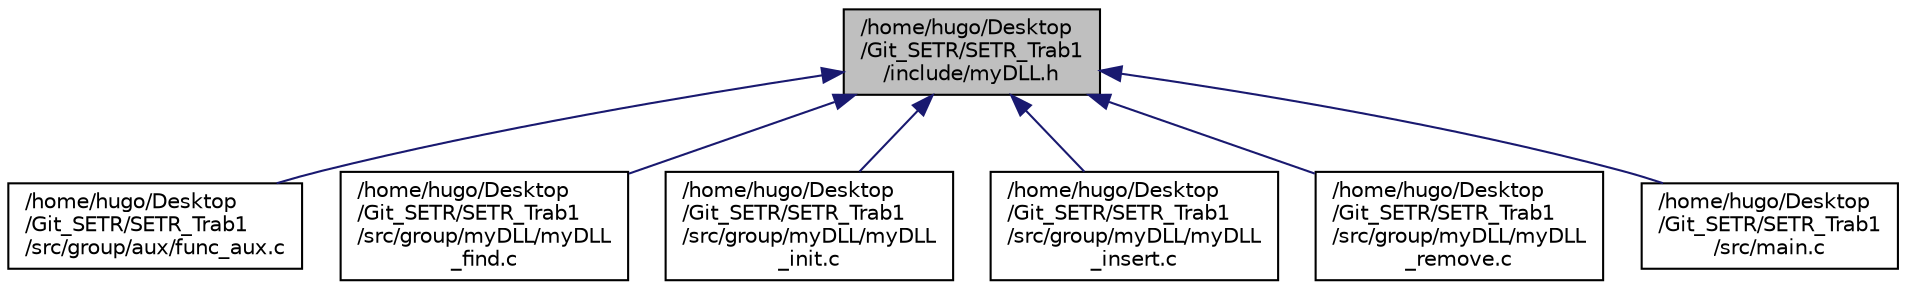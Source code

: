 digraph "/home/hugo/Desktop/Git_SETR/SETR_Trab1/include/myDLL.h"
{
 // LATEX_PDF_SIZE
  edge [fontname="Helvetica",fontsize="10",labelfontname="Helvetica",labelfontsize="10"];
  node [fontname="Helvetica",fontsize="10",shape=record];
  Node1 [label="/home/hugo/Desktop\l/Git_SETR/SETR_Trab1\l/include/myDLL.h",height=0.2,width=0.4,color="black", fillcolor="grey75", style="filled", fontcolor="black",tooltip="Este ficheiro contém a estrutura de dados e as funções para a implementação de uma lista duplamente l..."];
  Node1 -> Node2 [dir="back",color="midnightblue",fontsize="10",style="solid",fontname="Helvetica"];
  Node2 [label="/home/hugo/Desktop\l/Git_SETR/SETR_Trab1\l/src/group/aux/func_aux.c",height=0.2,width=0.4,color="black", fillcolor="white", style="filled",URL="$func__aux_8c.html",tooltip="Funções Auxiliares para validar a chave e para validar os dados."];
  Node1 -> Node3 [dir="back",color="midnightblue",fontsize="10",style="solid",fontname="Helvetica"];
  Node3 [label="/home/hugo/Desktop\l/Git_SETR/SETR_Trab1\l/src/group/myDLL/myDLL\l_find.c",height=0.2,width=0.4,color="black", fillcolor="white", style="filled",URL="$myDLL__find_8c.html",tooltip="Retorna o elemento identificado pela chave."];
  Node1 -> Node4 [dir="back",color="midnightblue",fontsize="10",style="solid",fontname="Helvetica"];
  Node4 [label="/home/hugo/Desktop\l/Git_SETR/SETR_Trab1\l/src/group/myDLL/myDLL\l_init.c",height=0.2,width=0.4,color="black", fillcolor="white", style="filled",URL="$myDLL__init_8c.html",tooltip="Inicializar a lista duplamente ligada."];
  Node1 -> Node5 [dir="back",color="midnightblue",fontsize="10",style="solid",fontname="Helvetica"];
  Node5 [label="/home/hugo/Desktop\l/Git_SETR/SETR_Trab1\l/src/group/myDLL/myDLL\l_insert.c",height=0.2,width=0.4,color="black", fillcolor="white", style="filled",URL="$myDLL__insert_8c.html",tooltip="Insere um novo nó na lista duplamente ligada."];
  Node1 -> Node6 [dir="back",color="midnightblue",fontsize="10",style="solid",fontname="Helvetica"];
  Node6 [label="/home/hugo/Desktop\l/Git_SETR/SETR_Trab1\l/src/group/myDLL/myDLL\l_remove.c",height=0.2,width=0.4,color="black", fillcolor="white", style="filled",URL="$myDLL__remove_8c.html",tooltip="Remoção de um elemento da lista."];
  Node1 -> Node7 [dir="back",color="midnightblue",fontsize="10",style="solid",fontname="Helvetica"];
  Node7 [label="/home/hugo/Desktop\l/Git_SETR/SETR_Trab1\l/src/main.c",height=0.2,width=0.4,color="black", fillcolor="white", style="filled",URL="$main_8c.html",tooltip=" "];
}
